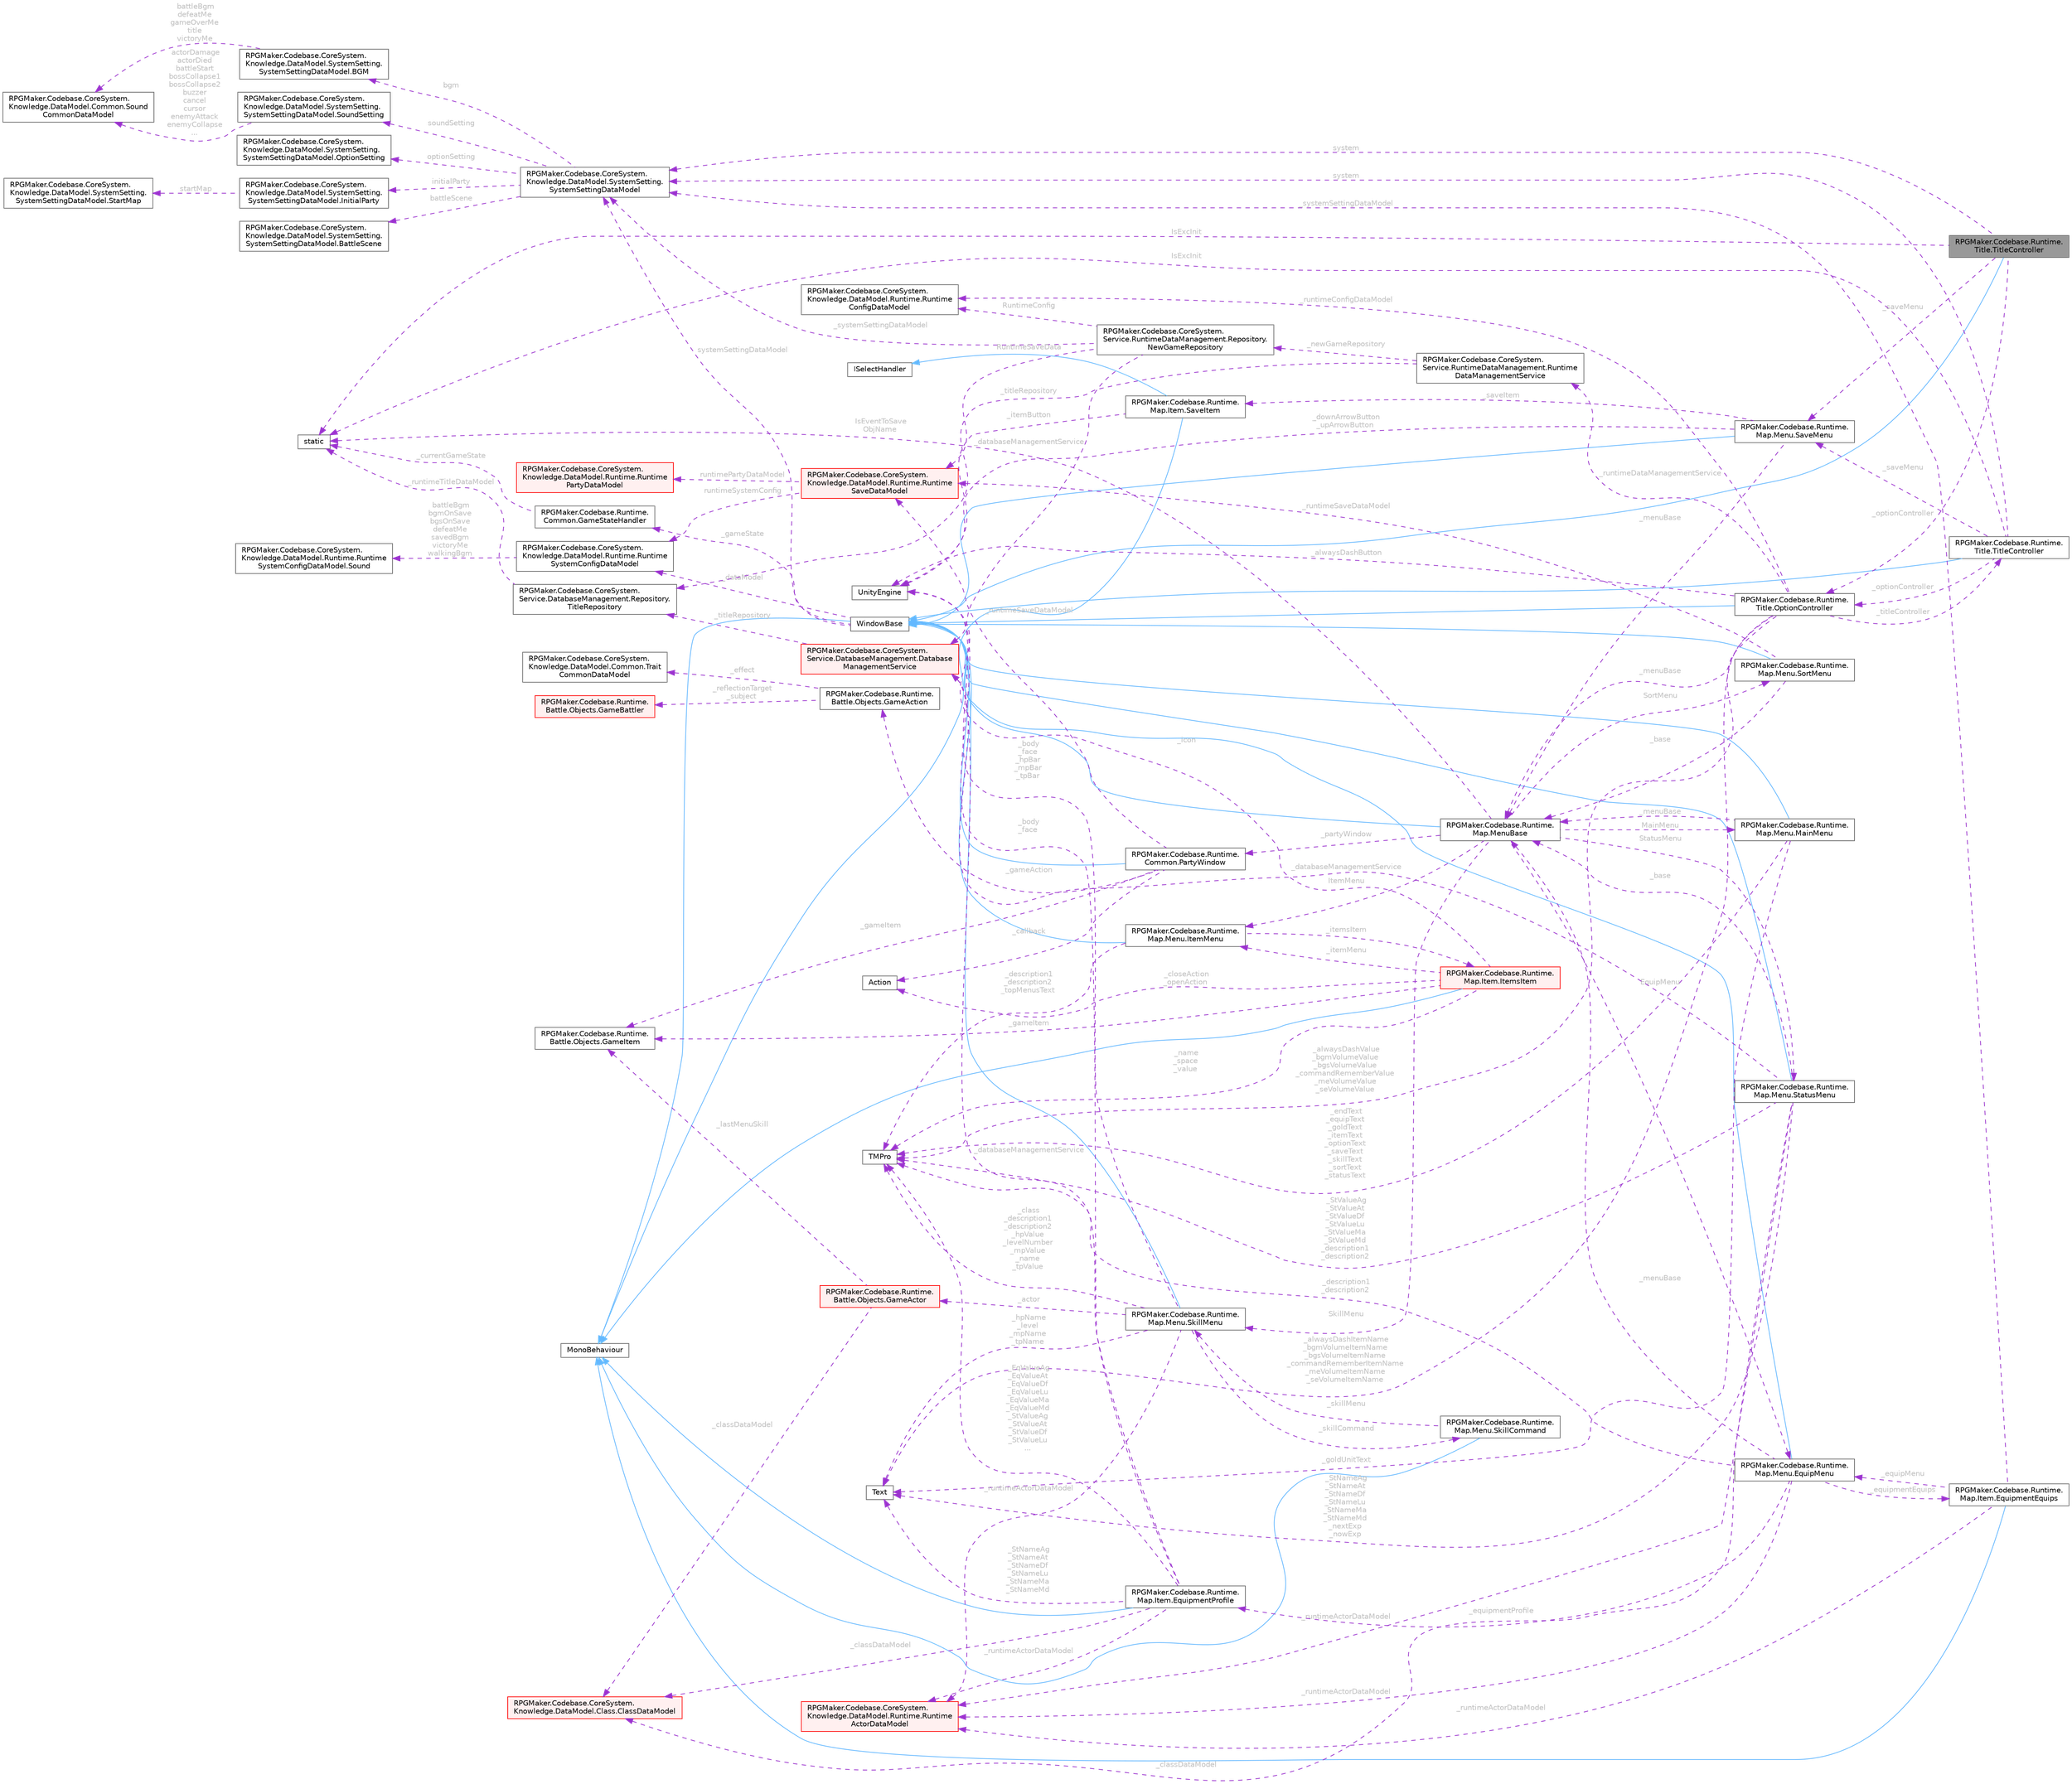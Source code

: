 digraph "RPGMaker.Codebase.Runtime.Title.TitleController"
{
 // LATEX_PDF_SIZE
  bgcolor="transparent";
  edge [fontname=Helvetica,fontsize=10,labelfontname=Helvetica,labelfontsize=10];
  node [fontname=Helvetica,fontsize=10,shape=box,height=0.2,width=0.4];
  rankdir="LR";
  Node1 [id="Node000001",label="RPGMaker.Codebase.Runtime.\lTitle.TitleController",height=0.2,width=0.4,color="gray40", fillcolor="grey60", style="filled", fontcolor="black",tooltip="タイトル・コントローラー"];
  Node2 -> Node1 [id="edge1_Node000001_Node000002",dir="back",color="steelblue1",style="solid",tooltip=" "];
  Node2 [id="Node000002",label="WindowBase",height=0.2,width=0.4,color="gray40", fillcolor="white", style="filled",URL="$d4/d52/class_r_p_g_maker_1_1_codebase_1_1_runtime_1_1_common_1_1_window_base.html",tooltip="ウィンドウ・ベース"];
  Node3 -> Node2 [id="edge2_Node000002_Node000003",dir="back",color="steelblue1",style="solid",tooltip=" "];
  Node3 [id="Node000003",label="MonoBehaviour",height=0.2,width=0.4,color="gray40", fillcolor="white", style="filled",tooltip=" "];
  Node4 -> Node2 [id="edge3_Node000002_Node000004",dir="back",color="darkorchid3",style="dashed",tooltip=" ",label=" _gameState",fontcolor="grey" ];
  Node4 [id="Node000004",label="RPGMaker.Codebase.Runtime.\lCommon.GameStateHandler",height=0.2,width=0.4,color="gray40", fillcolor="white", style="filled",URL="$de/d2c/class_r_p_g_maker_1_1_codebase_1_1_runtime_1_1_common_1_1_game_state_handler.html",tooltip="😁 ゲーム実行中の、ゲームの状態を保持するクラス"];
  Node5 -> Node4 [id="edge4_Node000004_Node000005",dir="back",color="darkorchid3",style="dashed",tooltip=" ",label=" _currentGameState",fontcolor="grey" ];
  Node5 [id="Node000005",label="static",height=0.2,width=0.4,color="gray40", fillcolor="white", style="filled",tooltip=" "];
  Node6 -> Node2 [id="edge5_Node000002_Node000006",dir="back",color="darkorchid3",style="dashed",tooltip=" ",label=" systemSettingDataModel",fontcolor="grey" ];
  Node6 [id="Node000006",label="RPGMaker.Codebase.CoreSystem.\lKnowledge.DataModel.SystemSetting.\lSystemSettingDataModel",height=0.2,width=0.4,color="gray40", fillcolor="white", style="filled",URL="$d0/dd2/class_r_p_g_maker_1_1_codebase_1_1_core_system_1_1_knowledge_1_1_data_model_1_1_system_setting_1_1_system_setting_data_model.html",tooltip="😁 システム設定データ・モデル"];
  Node7 -> Node6 [id="edge6_Node000006_Node000007",dir="back",color="darkorchid3",style="dashed",tooltip=" ",label=" battleScene",fontcolor="grey" ];
  Node7 [id="Node000007",label="RPGMaker.Codebase.CoreSystem.\lKnowledge.DataModel.SystemSetting.\lSystemSettingDataModel.BattleScene",height=0.2,width=0.4,color="gray40", fillcolor="white", style="filled",URL="$df/d0c/class_r_p_g_maker_1_1_codebase_1_1_core_system_1_1_knowledge_1_1_data_model_1_1_system_setting_17ce0ed53697912195b01e8a552e37932.html",tooltip="😁 戦闘シーン"];
  Node8 -> Node6 [id="edge7_Node000006_Node000008",dir="back",color="darkorchid3",style="dashed",tooltip=" ",label=" bgm",fontcolor="grey" ];
  Node8 [id="Node000008",label="RPGMaker.Codebase.CoreSystem.\lKnowledge.DataModel.SystemSetting.\lSystemSettingDataModel.BGM",height=0.2,width=0.4,color="gray40", fillcolor="white", style="filled",URL="$d8/d7d/class_r_p_g_maker_1_1_codebase_1_1_core_system_1_1_knowledge_1_1_data_model_1_1_system_setting_13c37c0ac7a3e126c1b06c1462a6db3a9.html",tooltip="😁 背景音楽"];
  Node9 -> Node8 [id="edge8_Node000008_Node000009",dir="back",color="darkorchid3",style="dashed",tooltip=" ",label=" battleBgm\ndefeatMe\ngameOverMe\ntitle\nvictoryMe",fontcolor="grey" ];
  Node9 [id="Node000009",label="RPGMaker.Codebase.CoreSystem.\lKnowledge.DataModel.Common.Sound\lCommonDataModel",height=0.2,width=0.4,color="gray40", fillcolor="white", style="filled",URL="$df/dcd/class_r_p_g_maker_1_1_codebase_1_1_core_system_1_1_knowledge_1_1_data_model_1_1_common_1_1_sound_common_data_model.html",tooltip="😁 音共通データ・モデル"];
  Node10 -> Node6 [id="edge9_Node000006_Node000010",dir="back",color="darkorchid3",style="dashed",tooltip=" ",label=" initialParty",fontcolor="grey" ];
  Node10 [id="Node000010",label="RPGMaker.Codebase.CoreSystem.\lKnowledge.DataModel.SystemSetting.\lSystemSettingDataModel.InitialParty",height=0.2,width=0.4,color="gray40", fillcolor="white", style="filled",URL="$dc/dfb/class_r_p_g_maker_1_1_codebase_1_1_core_system_1_1_knowledge_1_1_data_model_1_1_system_setting_1539107dbc80fc9072f4fd2f8782921fe.html",tooltip="😁 初期パーティー"];
  Node11 -> Node10 [id="edge10_Node000010_Node000011",dir="back",color="darkorchid3",style="dashed",tooltip=" ",label=" startMap",fontcolor="grey" ];
  Node11 [id="Node000011",label="RPGMaker.Codebase.CoreSystem.\lKnowledge.DataModel.SystemSetting.\lSystemSettingDataModel.StartMap",height=0.2,width=0.4,color="gray40", fillcolor="white", style="filled",URL="$dd/d74/class_r_p_g_maker_1_1_codebase_1_1_core_system_1_1_knowledge_1_1_data_model_1_1_system_setting_1783ee6b6efe4675c8c39db7c7a3a93f6.html",tooltip="😁 開始マップ"];
  Node12 -> Node6 [id="edge11_Node000006_Node000012",dir="back",color="darkorchid3",style="dashed",tooltip=" ",label=" optionSetting",fontcolor="grey" ];
  Node12 [id="Node000012",label="RPGMaker.Codebase.CoreSystem.\lKnowledge.DataModel.SystemSetting.\lSystemSettingDataModel.OptionSetting",height=0.2,width=0.4,color="gray40", fillcolor="white", style="filled",URL="$d8/d86/class_r_p_g_maker_1_1_codebase_1_1_core_system_1_1_knowledge_1_1_data_model_1_1_system_setting_10d0bcdd35160aa829ac5668189dd2dd2.html",tooltip="😁 オプション設定"];
  Node13 -> Node6 [id="edge12_Node000006_Node000013",dir="back",color="darkorchid3",style="dashed",tooltip=" ",label=" soundSetting",fontcolor="grey" ];
  Node13 [id="Node000013",label="RPGMaker.Codebase.CoreSystem.\lKnowledge.DataModel.SystemSetting.\lSystemSettingDataModel.SoundSetting",height=0.2,width=0.4,color="gray40", fillcolor="white", style="filled",URL="$d9/d59/class_r_p_g_maker_1_1_codebase_1_1_core_system_1_1_knowledge_1_1_data_model_1_1_system_setting_1fc90e68ad3a4642899cf508b2c75ae0f.html",tooltip="😁 音設定"];
  Node9 -> Node13 [id="edge13_Node000013_Node000009",dir="back",color="darkorchid3",style="dashed",tooltip=" ",label=" actorDamage\nactorDied\nbattleStart\nbossCollapse1\nbossCollapse2\nbuzzer\ncancel\ncursor\nenemyAttack\nenemyCollapse\n...",fontcolor="grey" ];
  Node14 -> Node2 [id="edge14_Node000002_Node000014",dir="back",color="darkorchid3",style="dashed",tooltip=" ",label=" _dataModel",fontcolor="grey" ];
  Node14 [id="Node000014",label="RPGMaker.Codebase.CoreSystem.\lKnowledge.DataModel.Runtime.Runtime\lSystemConfigDataModel",height=0.2,width=0.4,color="gray40", fillcolor="white", style="filled",URL="$dc/d28/class_r_p_g_maker_1_1_codebase_1_1_core_system_1_1_knowledge_1_1_data_model_1_1_runtime_1_1_runtime_system_config_data_model.html",tooltip="😁 実行時システム設定データ・モデル"];
  Node15 -> Node14 [id="edge15_Node000014_Node000015",dir="back",color="darkorchid3",style="dashed",tooltip=" ",label=" battleBgm\nbgmOnSave\nbgsOnSave\ndefeatMe\nsavedBgm\nvictoryMe\nwalkingBgm",fontcolor="grey" ];
  Node15 [id="Node000015",label="RPGMaker.Codebase.CoreSystem.\lKnowledge.DataModel.Runtime.Runtime\lSystemConfigDataModel.Sound",height=0.2,width=0.4,color="gray40", fillcolor="white", style="filled",URL="$de/d30/class_r_p_g_maker_1_1_codebase_1_1_core_system_1_1_knowledge_1_1_data_model_1_1_runtime_1_1_runtc183c944cc34eae5d27229c3eef23a60.html",tooltip="😁 音"];
  Node16 -> Node1 [id="edge16_Node000001_Node000016",dir="back",color="darkorchid3",style="dashed",tooltip=" ",label=" _optionController",fontcolor="grey" ];
  Node16 [id="Node000016",label="RPGMaker.Codebase.Runtime.\lTitle.OptionController",height=0.2,width=0.4,color="gray40", fillcolor="white", style="filled",URL="$d4/d14/class_r_p_g_maker_1_1_codebase_1_1_runtime_1_1_title_1_1_option_controller.html",tooltip="オプション・コントローラー"];
  Node2 -> Node16 [id="edge17_Node000016_Node000002",dir="back",color="steelblue1",style="solid",tooltip=" "];
  Node17 -> Node16 [id="edge18_Node000016_Node000017",dir="back",color="darkorchid3",style="dashed",tooltip=" ",label=" _alwaysDashButton",fontcolor="grey" ];
  Node17 [id="Node000017",label="UnityEngine",height=0.2,width=0.4,color="gray40", fillcolor="white", style="filled",tooltip=" "];
  Node18 -> Node16 [id="edge19_Node000016_Node000018",dir="back",color="darkorchid3",style="dashed",tooltip=" ",label=" _alwaysDashItemName\n_bgmVolumeItemName\n_bgsVolumeItemName\n_commandRememberItemName\n_meVolumeItemName\n_seVolumeItemName",fontcolor="grey" ];
  Node18 [id="Node000018",label="Text",height=0.2,width=0.4,color="gray40", fillcolor="white", style="filled",tooltip=" "];
  Node19 -> Node16 [id="edge20_Node000016_Node000019",dir="back",color="darkorchid3",style="dashed",tooltip=" ",label=" _alwaysDashValue\n_bgmVolumeValue\n_bgsVolumeValue\n_commandRememberValue\n_meVolumeValue\n_seVolumeValue",fontcolor="grey" ];
  Node19 [id="Node000019",label="TMPro",height=0.2,width=0.4,color="gray40", fillcolor="white", style="filled",tooltip=" "];
  Node20 -> Node16 [id="edge21_Node000016_Node000020",dir="back",color="darkorchid3",style="dashed",tooltip=" ",label=" _menuBase",fontcolor="grey" ];
  Node20 [id="Node000020",label="RPGMaker.Codebase.Runtime.\lMap.MenuBase",height=0.2,width=0.4,color="gray40", fillcolor="white", style="filled",URL="$d4/d87/class_r_p_g_maker_1_1_codebase_1_1_runtime_1_1_map_1_1_menu_base.html",tooltip="メニュー・ベース"];
  Node2 -> Node20 [id="edge22_Node000020_Node000002",dir="back",color="steelblue1",style="solid",tooltip=" "];
  Node5 -> Node20 [id="edge23_Node000020_Node000005",dir="back",color="darkorchid3",style="dashed",tooltip=" ",label=" IsEventToSave\nObjName",fontcolor="grey" ];
  Node21 -> Node20 [id="edge24_Node000020_Node000021",dir="back",color="darkorchid3",style="dashed",tooltip=" ",label=" _partyWindow",fontcolor="grey" ];
  Node21 [id="Node000021",label="RPGMaker.Codebase.Runtime.\lCommon.PartyWindow",height=0.2,width=0.4,color="gray40", fillcolor="white", style="filled",URL="$d6/d78/class_r_p_g_maker_1_1_codebase_1_1_runtime_1_1_common_1_1_party_window.html",tooltip="パーティー・ウィンドウ"];
  Node2 -> Node21 [id="edge25_Node000021_Node000002",dir="back",color="steelblue1",style="solid",tooltip=" "];
  Node22 -> Node21 [id="edge26_Node000021_Node000022",dir="back",color="darkorchid3",style="dashed",tooltip=" ",label=" _gameAction",fontcolor="grey" ];
  Node22 [id="Node000022",label="RPGMaker.Codebase.Runtime.\lBattle.Objects.GameAction",height=0.2,width=0.4,color="gray40", fillcolor="white", style="filled",URL="$db/d00/class_r_p_g_maker_1_1_codebase_1_1_runtime_1_1_battle_1_1_objects_1_1_game_action.html",tooltip="😁 攻撃や防御、スキル・アイテムの使用など、戦闘の行動を記述したクラス Game_Battler の _actions プロパティが持っていて、逆にこちらからは subject() メソッドで Game..."];
  Node23 -> Node22 [id="edge27_Node000022_Node000023",dir="back",color="darkorchid3",style="dashed",tooltip=" ",label=" _reflectionTarget\n_subject",fontcolor="grey" ];
  Node23 [id="Node000023",label="RPGMaker.Codebase.Runtime.\lBattle.Objects.GameBattler",height=0.2,width=0.4,color="red", fillcolor="#FFF0F0", style="filled",URL="$d6/de6/class_r_p_g_maker_1_1_codebase_1_1_runtime_1_1_battle_1_1_objects_1_1_game_battler.html",tooltip="😁 戦闘シーンでのアイコンやアニメーションを含む、バトラーの動作を制御する"];
  Node26 -> Node22 [id="edge28_Node000022_Node000026",dir="back",color="darkorchid3",style="dashed",tooltip=" ",label=" _effect",fontcolor="grey" ];
  Node26 [id="Node000026",label="RPGMaker.Codebase.CoreSystem.\lKnowledge.DataModel.Common.Trait\lCommonDataModel",height=0.2,width=0.4,color="gray40", fillcolor="white", style="filled",URL="$db/d29/class_r_p_g_maker_1_1_codebase_1_1_core_system_1_1_knowledge_1_1_data_model_1_1_common_1_1_trait_common_data_model.html",tooltip="😁 特徴共通データ・モデル"];
  Node27 -> Node21 [id="edge29_Node000021_Node000027",dir="back",color="darkorchid3",style="dashed",tooltip=" ",label=" _gameItem",fontcolor="grey" ];
  Node27 [id="Node000027",label="RPGMaker.Codebase.Runtime.\lBattle.Objects.GameItem",height=0.2,width=0.4,color="gray40", fillcolor="white", style="filled",URL="$df/d31/class_r_p_g_maker_1_1_codebase_1_1_runtime_1_1_battle_1_1_objects_1_1_game_item.html",tooltip="😁 アイテム全般とスキルをまとめて扱うクラス"];
  Node28 -> Node21 [id="edge30_Node000021_Node000028",dir="back",color="darkorchid3",style="dashed",tooltip=" ",label=" _runtimeSaveDataModel",fontcolor="grey" ];
  Node28 [id="Node000028",label="RPGMaker.Codebase.CoreSystem.\lKnowledge.DataModel.Runtime.Runtime\lSaveDataModel",height=0.2,width=0.4,color="red", fillcolor="#FFF0F0", style="filled",URL="$d9/d20/class_r_p_g_maker_1_1_codebase_1_1_core_system_1_1_knowledge_1_1_data_model_1_1_runtime_1_1_runtime_save_data_model.html",tooltip="😁 実行時セーブ・データ・モデル"];
  Node29 -> Node28 [id="edge31_Node000028_Node000029",dir="back",color="darkorchid3",style="dashed",tooltip=" ",label=" runtimePartyDataModel",fontcolor="grey" ];
  Node29 [id="Node000029",label="RPGMaker.Codebase.CoreSystem.\lKnowledge.DataModel.Runtime.Runtime\lPartyDataModel",height=0.2,width=0.4,color="red", fillcolor="#FFF0F0", style="filled",URL="$db/d70/class_r_p_g_maker_1_1_codebase_1_1_core_system_1_1_knowledge_1_1_data_model_1_1_runtime_1_1_runtime_party_data_model.html",tooltip="😁 実行時パーティー・データ・モデル"];
  Node14 -> Node28 [id="edge32_Node000028_Node000014",dir="back",color="darkorchid3",style="dashed",tooltip=" ",label=" runtimeSystemConfig",fontcolor="grey" ];
  Node40 -> Node21 [id="edge33_Node000021_Node000040",dir="back",color="darkorchid3",style="dashed",tooltip=" ",label=" _callback",fontcolor="grey" ];
  Node40 [id="Node000040",label="Action",height=0.2,width=0.4,color="gray40", fillcolor="white", style="filled",tooltip=" "];
  Node41 -> Node20 [id="edge34_Node000020_Node000041",dir="back",color="darkorchid3",style="dashed",tooltip=" ",label=" EquipMenu",fontcolor="grey" ];
  Node41 [id="Node000041",label="RPGMaker.Codebase.Runtime.\lMap.Menu.EquipMenu",height=0.2,width=0.4,color="gray40", fillcolor="white", style="filled",URL="$db/d72/class_r_p_g_maker_1_1_codebase_1_1_runtime_1_1_map_1_1_menu_1_1_equip_menu.html",tooltip="装備メニュー"];
  Node2 -> Node41 [id="edge35_Node000041_Node000002",dir="back",color="steelblue1",style="solid",tooltip=" "];
  Node19 -> Node41 [id="edge36_Node000041_Node000019",dir="back",color="darkorchid3",style="dashed",tooltip=" ",label=" _description1\n_description2",fontcolor="grey" ];
  Node42 -> Node41 [id="edge37_Node000041_Node000042",dir="back",color="darkorchid3",style="dashed",tooltip=" ",label=" _equipmentEquips",fontcolor="grey" ];
  Node42 [id="Node000042",label="RPGMaker.Codebase.Runtime.\lMap.Item.EquipmentEquips",height=0.2,width=0.4,color="gray40", fillcolor="white", style="filled",URL="$d3/ddf/class_r_p_g_maker_1_1_codebase_1_1_runtime_1_1_map_1_1_item_1_1_equipment_equips.html",tooltip="装備品装備"];
  Node3 -> Node42 [id="edge38_Node000042_Node000003",dir="back",color="steelblue1",style="solid",tooltip=" "];
  Node41 -> Node42 [id="edge39_Node000042_Node000041",dir="back",color="darkorchid3",style="dashed",tooltip=" ",label=" _equipMenu",fontcolor="grey" ];
  Node43 -> Node42 [id="edge40_Node000042_Node000043",dir="back",color="darkorchid3",style="dashed",tooltip=" ",label=" _runtimeActorDataModel",fontcolor="grey" ];
  Node43 [id="Node000043",label="RPGMaker.Codebase.CoreSystem.\lKnowledge.DataModel.Runtime.Runtime\lActorDataModel",height=0.2,width=0.4,color="red", fillcolor="#FFF0F0", style="filled",URL="$de/d8f/class_r_p_g_maker_1_1_codebase_1_1_core_system_1_1_knowledge_1_1_data_model_1_1_runtime_1_1_runtime_actor_data_model.html",tooltip="😁 実行時アクター・データ・モデル"];
  Node6 -> Node42 [id="edge41_Node000042_Node000006",dir="back",color="darkorchid3",style="dashed",tooltip=" ",label=" _systemSettingDataModel",fontcolor="grey" ];
  Node47 -> Node41 [id="edge42_Node000041_Node000047",dir="back",color="darkorchid3",style="dashed",tooltip=" ",label=" _equipmentProfile",fontcolor="grey" ];
  Node47 [id="Node000047",label="RPGMaker.Codebase.Runtime.\lMap.Item.EquipmentProfile",height=0.2,width=0.4,color="gray40", fillcolor="white", style="filled",URL="$db/d19/class_r_p_g_maker_1_1_codebase_1_1_runtime_1_1_map_1_1_item_1_1_equipment_profile.html",tooltip="装備品プロフィール"];
  Node3 -> Node47 [id="edge43_Node000047_Node000003",dir="back",color="steelblue1",style="solid",tooltip=" "];
  Node17 -> Node47 [id="edge44_Node000047_Node000017",dir="back",color="darkorchid3",style="dashed",tooltip=" ",label=" _body\n_face",fontcolor="grey" ];
  Node48 -> Node47 [id="edge45_Node000047_Node000048",dir="back",color="darkorchid3",style="dashed",tooltip=" ",label=" _classDataModel",fontcolor="grey" ];
  Node48 [id="Node000048",label="RPGMaker.Codebase.CoreSystem.\lKnowledge.DataModel.Class.ClassDataModel",height=0.2,width=0.4,color="red", fillcolor="#FFF0F0", style="filled",URL="$df/d3c/class_r_p_g_maker_1_1_codebase_1_1_core_system_1_1_knowledge_1_1_data_model_1_1_class_1_1_class_data_model.html",tooltip="😁 クラス・データ・モデル"];
  Node60 -> Node47 [id="edge46_Node000047_Node000060",dir="back",color="darkorchid3",style="dashed",tooltip=" ",label=" _databaseManagementService",fontcolor="grey" ];
  Node60 [id="Node000060",label="RPGMaker.Codebase.CoreSystem.\lService.DatabaseManagement.Database\lManagementService",height=0.2,width=0.4,color="red", fillcolor="#FFF0F0", style="filled",URL="$db/db0/class_r_p_g_maker_1_1_codebase_1_1_core_system_1_1_service_1_1_database_management_1_1_database_management_service.html",tooltip="😁 データベース管理サービス"];
  Node86 -> Node60 [id="edge47_Node000060_Node000086",dir="back",color="darkorchid3",style="dashed",tooltip=" ",label=" _titleRepository",fontcolor="grey" ];
  Node86 [id="Node000086",label="RPGMaker.Codebase.CoreSystem.\lService.DatabaseManagement.Repository.\lTitleRepository",height=0.2,width=0.4,color="gray40", fillcolor="white", style="filled",URL="$d6/d61/class_r_p_g_maker_1_1_codebase_1_1_core_system_1_1_service_1_1_database_management_1_1_repository_1_1_title_repository.html",tooltip="😁 タイトル置き場"];
  Node5 -> Node86 [id="edge48_Node000086_Node000005",dir="back",color="darkorchid3",style="dashed",tooltip=" ",label=" _runtimeTitleDataModel",fontcolor="grey" ];
  Node19 -> Node47 [id="edge49_Node000047_Node000019",dir="back",color="darkorchid3",style="dashed",tooltip=" ",label=" _EqValueAg\n_EqValueAt\n_EqValueDf\n_EqValueLu\n_EqValueMa\n_EqValueMd\n_StValueAg\n_StValueAt\n_StValueDf\n_StValueLu\n...",fontcolor="grey" ];
  Node43 -> Node47 [id="edge50_Node000047_Node000043",dir="back",color="darkorchid3",style="dashed",tooltip=" ",label=" _runtimeActorDataModel",fontcolor="grey" ];
  Node18 -> Node47 [id="edge51_Node000047_Node000018",dir="back",color="darkorchid3",style="dashed",tooltip=" ",label=" _StNameAg\n_StNameAt\n_StNameDf\n_StNameLu\n_StNameMa\n_StNameMd",fontcolor="grey" ];
  Node20 -> Node41 [id="edge52_Node000041_Node000020",dir="back",color="darkorchid3",style="dashed",tooltip=" ",label=" _menuBase",fontcolor="grey" ];
  Node43 -> Node41 [id="edge53_Node000041_Node000043",dir="back",color="darkorchid3",style="dashed",tooltip=" ",label=" _runtimeActorDataModel",fontcolor="grey" ];
  Node95 -> Node20 [id="edge54_Node000020_Node000095",dir="back",color="darkorchid3",style="dashed",tooltip=" ",label=" ItemMenu",fontcolor="grey" ];
  Node95 [id="Node000095",label="RPGMaker.Codebase.Runtime.\lMap.Menu.ItemMenu",height=0.2,width=0.4,color="gray40", fillcolor="white", style="filled",URL="$d3/d77/class_r_p_g_maker_1_1_codebase_1_1_runtime_1_1_map_1_1_menu_1_1_item_menu.html",tooltip="アイテム・メニュー"];
  Node2 -> Node95 [id="edge55_Node000095_Node000002",dir="back",color="steelblue1",style="solid",tooltip=" "];
  Node19 -> Node95 [id="edge56_Node000095_Node000019",dir="back",color="darkorchid3",style="dashed",tooltip=" ",label=" _description1\n_description2\n_topMenusText",fontcolor="grey" ];
  Node96 -> Node95 [id="edge57_Node000095_Node000096",dir="back",color="darkorchid3",style="dashed",tooltip=" ",label=" _itemsItem",fontcolor="grey" ];
  Node96 [id="Node000096",label="RPGMaker.Codebase.Runtime.\lMap.Item.ItemsItem",height=0.2,width=0.4,color="red", fillcolor="#FFF0F0", style="filled",URL="$d5/d49/class_r_p_g_maker_1_1_codebase_1_1_runtime_1_1_map_1_1_item_1_1_items_item.html",tooltip="アイテムのアイテム"];
  Node3 -> Node96 [id="edge58_Node000096_Node000003",dir="back",color="steelblue1",style="solid",tooltip=" "];
  Node27 -> Node96 [id="edge59_Node000096_Node000027",dir="back",color="darkorchid3",style="dashed",tooltip=" ",label=" _gameItem",fontcolor="grey" ];
  Node17 -> Node96 [id="edge60_Node000096_Node000017",dir="back",color="darkorchid3",style="dashed",tooltip=" ",label=" _icon",fontcolor="grey" ];
  Node95 -> Node96 [id="edge61_Node000096_Node000095",dir="back",color="darkorchid3",style="dashed",tooltip=" ",label=" _itemMenu",fontcolor="grey" ];
  Node19 -> Node96 [id="edge62_Node000096_Node000019",dir="back",color="darkorchid3",style="dashed",tooltip=" ",label=" _name\n_space\n_value",fontcolor="grey" ];
  Node40 -> Node96 [id="edge63_Node000096_Node000040",dir="back",color="darkorchid3",style="dashed",tooltip=" ",label=" _closeAction\n_openAction",fontcolor="grey" ];
  Node111 -> Node20 [id="edge64_Node000020_Node000111",dir="back",color="darkorchid3",style="dashed",tooltip=" ",label=" MainMenu",fontcolor="grey" ];
  Node111 [id="Node000111",label="RPGMaker.Codebase.Runtime.\lMap.Menu.MainMenu",height=0.2,width=0.4,color="gray40", fillcolor="white", style="filled",URL="$d7/d96/class_r_p_g_maker_1_1_codebase_1_1_runtime_1_1_map_1_1_menu_1_1_main_menu.html",tooltip="メイン・メニュー"];
  Node2 -> Node111 [id="edge65_Node000111_Node000002",dir="back",color="steelblue1",style="solid",tooltip=" "];
  Node19 -> Node111 [id="edge66_Node000111_Node000019",dir="back",color="darkorchid3",style="dashed",tooltip=" ",label=" _endText\n_equipText\n_goldText\n_itemText\n_optionText\n_saveText\n_skillText\n_sortText\n_statusText",fontcolor="grey" ];
  Node18 -> Node111 [id="edge67_Node000111_Node000018",dir="back",color="darkorchid3",style="dashed",tooltip=" ",label=" _goldUnitText",fontcolor="grey" ];
  Node20 -> Node111 [id="edge68_Node000111_Node000020",dir="back",color="darkorchid3",style="dashed",tooltip=" ",label=" _menuBase",fontcolor="grey" ];
  Node112 -> Node20 [id="edge69_Node000020_Node000112",dir="back",color="darkorchid3",style="dashed",tooltip=" ",label=" SkillMenu",fontcolor="grey" ];
  Node112 [id="Node000112",label="RPGMaker.Codebase.Runtime.\lMap.Menu.SkillMenu",height=0.2,width=0.4,color="gray40", fillcolor="white", style="filled",URL="$db/d40/class_r_p_g_maker_1_1_codebase_1_1_runtime_1_1_map_1_1_menu_1_1_skill_menu.html",tooltip="スキル・メニュー"];
  Node2 -> Node112 [id="edge70_Node000112_Node000002",dir="back",color="steelblue1",style="solid",tooltip=" "];
  Node19 -> Node112 [id="edge71_Node000112_Node000019",dir="back",color="darkorchid3",style="dashed",tooltip=" ",label=" _class\n_description1\n_description2\n_hpValue\n_levelNumber\n_mpValue\n_name\n_tpValue",fontcolor="grey" ];
  Node17 -> Node112 [id="edge72_Node000112_Node000017",dir="back",color="darkorchid3",style="dashed",tooltip=" ",label=" _body\n_face\n_hpBar\n_mpBar\n_tpBar",fontcolor="grey" ];
  Node18 -> Node112 [id="edge73_Node000112_Node000018",dir="back",color="darkorchid3",style="dashed",tooltip=" ",label=" _hpName\n_level\n_mpName\n_tpName",fontcolor="grey" ];
  Node43 -> Node112 [id="edge74_Node000112_Node000043",dir="back",color="darkorchid3",style="dashed",tooltip=" ",label=" _runtimeActorDataModel",fontcolor="grey" ];
  Node113 -> Node112 [id="edge75_Node000112_Node000113",dir="back",color="darkorchid3",style="dashed",tooltip=" ",label=" _skillCommand",fontcolor="grey" ];
  Node113 [id="Node000113",label="RPGMaker.Codebase.Runtime.\lMap.Menu.SkillCommand",height=0.2,width=0.4,color="gray40", fillcolor="white", style="filled",URL="$dd/d31/class_r_p_g_maker_1_1_codebase_1_1_runtime_1_1_map_1_1_menu_1_1_skill_command.html",tooltip="スキル・コマンド"];
  Node3 -> Node113 [id="edge76_Node000113_Node000003",dir="back",color="steelblue1",style="solid",tooltip=" "];
  Node112 -> Node113 [id="edge77_Node000113_Node000112",dir="back",color="darkorchid3",style="dashed",tooltip=" ",label=" _skillMenu",fontcolor="grey" ];
  Node114 -> Node112 [id="edge78_Node000112_Node000114",dir="back",color="darkorchid3",style="dashed",tooltip=" ",label=" _actor",fontcolor="grey" ];
  Node114 [id="Node000114",label="RPGMaker.Codebase.Runtime.\lBattle.Objects.GameActor",height=0.2,width=0.4,color="red", fillcolor="#FFF0F0", style="filled",URL="$db/dfc/class_r_p_g_maker_1_1_codebase_1_1_runtime_1_1_battle_1_1_objects_1_1_game_actor.html",tooltip="😁 アクターのパラメータの取得、画像の設定、戦闘の処理とサイドビュー時の画像処理を行うクラス"];
  Node48 -> Node114 [id="edge79_Node000114_Node000048",dir="back",color="darkorchid3",style="dashed",tooltip=" ",label=" _classDataModel",fontcolor="grey" ];
  Node27 -> Node114 [id="edge80_Node000114_Node000027",dir="back",color="darkorchid3",style="dashed",tooltip=" ",label=" _lastMenuSkill",fontcolor="grey" ];
  Node116 -> Node20 [id="edge81_Node000020_Node000116",dir="back",color="darkorchid3",style="dashed",tooltip=" ",label=" SortMenu",fontcolor="grey" ];
  Node116 [id="Node000116",label="RPGMaker.Codebase.Runtime.\lMap.Menu.SortMenu",height=0.2,width=0.4,color="gray40", fillcolor="white", style="filled",URL="$d0/d73/class_r_p_g_maker_1_1_codebase_1_1_runtime_1_1_map_1_1_menu_1_1_sort_menu.html",tooltip="ソート・メニュー"];
  Node2 -> Node116 [id="edge82_Node000116_Node000002",dir="back",color="steelblue1",style="solid",tooltip=" "];
  Node20 -> Node116 [id="edge83_Node000116_Node000020",dir="back",color="darkorchid3",style="dashed",tooltip=" ",label=" _base",fontcolor="grey" ];
  Node28 -> Node116 [id="edge84_Node000116_Node000028",dir="back",color="darkorchid3",style="dashed",tooltip=" ",label=" _runtimeSaveDataModel",fontcolor="grey" ];
  Node117 -> Node20 [id="edge85_Node000020_Node000117",dir="back",color="darkorchid3",style="dashed",tooltip=" ",label=" StatusMenu",fontcolor="grey" ];
  Node117 [id="Node000117",label="RPGMaker.Codebase.Runtime.\lMap.Menu.StatusMenu",height=0.2,width=0.4,color="gray40", fillcolor="white", style="filled",URL="$d9/d44/class_r_p_g_maker_1_1_codebase_1_1_runtime_1_1_map_1_1_menu_1_1_status_menu.html",tooltip="ステータス・メニュー"];
  Node2 -> Node117 [id="edge86_Node000117_Node000002",dir="back",color="steelblue1",style="solid",tooltip=" "];
  Node18 -> Node117 [id="edge87_Node000117_Node000018",dir="back",color="darkorchid3",style="dashed",tooltip=" ",label=" _StNameAg\n_StNameAt\n_StNameDf\n_StNameLu\n_StNameMa\n_StNameMd\n_nextExp\n_nowExp",fontcolor="grey" ];
  Node19 -> Node117 [id="edge88_Node000117_Node000019",dir="back",color="darkorchid3",style="dashed",tooltip=" ",label=" _StValueAg\n_StValueAt\n_StValueDf\n_StValueLu\n_StValueMa\n_StValueMd\n_description1\n_description2",fontcolor="grey" ];
  Node20 -> Node117 [id="edge89_Node000117_Node000020",dir="back",color="darkorchid3",style="dashed",tooltip=" ",label=" _base",fontcolor="grey" ];
  Node48 -> Node117 [id="edge90_Node000117_Node000048",dir="back",color="darkorchid3",style="dashed",tooltip=" ",label=" _classDataModel",fontcolor="grey" ];
  Node60 -> Node117 [id="edge91_Node000117_Node000060",dir="back",color="darkorchid3",style="dashed",tooltip=" ",label=" _databaseManagementService",fontcolor="grey" ];
  Node43 -> Node117 [id="edge92_Node000117_Node000043",dir="back",color="darkorchid3",style="dashed",tooltip=" ",label=" _runtimeActorDataModel",fontcolor="grey" ];
  Node118 -> Node16 [id="edge93_Node000016_Node000118",dir="back",color="darkorchid3",style="dashed",tooltip=" ",label=" _runtimeConfigDataModel",fontcolor="grey" ];
  Node118 [id="Node000118",label="RPGMaker.Codebase.CoreSystem.\lKnowledge.DataModel.Runtime.Runtime\lConfigDataModel",height=0.2,width=0.4,color="gray40", fillcolor="white", style="filled",URL="$d5/d31/class_r_p_g_maker_1_1_codebase_1_1_core_system_1_1_knowledge_1_1_data_model_1_1_runtime_1_1_runtime_config_data_model.html",tooltip="😁 実行時設定データ・モデル"];
  Node119 -> Node16 [id="edge94_Node000016_Node000119",dir="back",color="darkorchid3",style="dashed",tooltip=" ",label=" _runtimeDataManagementService",fontcolor="grey" ];
  Node119 [id="Node000119",label="RPGMaker.Codebase.CoreSystem.\lService.RuntimeDataManagement.Runtime\lDataManagementService",height=0.2,width=0.4,color="gray40", fillcolor="white", style="filled",URL="$db/d7b/class_r_p_g_maker_1_1_codebase_1_1_core_system_1_1_service_1_1_runtime_data_management_1_1_runtime_data_management_service.html",tooltip="😁 実行時データ管理サービス"];
  Node120 -> Node119 [id="edge95_Node000119_Node000120",dir="back",color="darkorchid3",style="dashed",tooltip=" ",label=" _newGameRepository",fontcolor="grey" ];
  Node120 [id="Node000120",label="RPGMaker.Codebase.CoreSystem.\lService.RuntimeDataManagement.Repository.\lNewGameRepository",height=0.2,width=0.4,color="gray40", fillcolor="white", style="filled",URL="$d5/d7b/class_r_p_g_maker_1_1_codebase_1_1_core_system_1_1_service_1_1_runtime_data_management_1_1_repository_1_1_new_game_repository.html",tooltip="😁 新ゲーム置き場"];
  Node60 -> Node120 [id="edge96_Node000120_Node000060",dir="back",color="darkorchid3",style="dashed",tooltip=" ",label=" _databaseManagementService",fontcolor="grey" ];
  Node6 -> Node120 [id="edge97_Node000120_Node000006",dir="back",color="darkorchid3",style="dashed",tooltip=" ",label=" _systemSettingDataModel",fontcolor="grey" ];
  Node118 -> Node120 [id="edge98_Node000120_Node000118",dir="back",color="darkorchid3",style="dashed",tooltip=" ",label=" RuntimeConfig",fontcolor="grey" ];
  Node28 -> Node120 [id="edge99_Node000120_Node000028",dir="back",color="darkorchid3",style="dashed",tooltip=" ",label=" RuntimeSaveData",fontcolor="grey" ];
  Node86 -> Node119 [id="edge100_Node000119_Node000086",dir="back",color="darkorchid3",style="dashed",tooltip=" ",label=" _titleRepository",fontcolor="grey" ];
  Node121 -> Node16 [id="edge101_Node000016_Node000121",dir="back",color="darkorchid3",style="dashed",tooltip=" ",label=" _titleController",fontcolor="grey" ];
  Node121 [id="Node000121",label="RPGMaker.Codebase.Runtime.\lTitle.TitleController",height=0.2,width=0.4,color="gray40", fillcolor="white", style="filled",URL="$df/d94/class_r_p_g_maker_1_1_codebase_1_1_runtime_1_1_title_1_1_title_controller.html",tooltip="タイトル・コントローラー"];
  Node2 -> Node121 [id="edge102_Node000121_Node000002",dir="back",color="steelblue1",style="solid",tooltip=" "];
  Node16 -> Node121 [id="edge103_Node000121_Node000016",dir="back",color="darkorchid3",style="dashed",tooltip=" ",label=" _optionController",fontcolor="grey" ];
  Node122 -> Node121 [id="edge104_Node000121_Node000122",dir="back",color="darkorchid3",style="dashed",tooltip=" ",label=" _saveMenu",fontcolor="grey" ];
  Node122 [id="Node000122",label="RPGMaker.Codebase.Runtime.\lMap.Menu.SaveMenu",height=0.2,width=0.4,color="gray40", fillcolor="white", style="filled",URL="$dc/dd1/class_r_p_g_maker_1_1_codebase_1_1_runtime_1_1_map_1_1_menu_1_1_save_menu.html",tooltip="タイトル画面またはゲームのメインメニューから開くセーブロード画面"];
  Node2 -> Node122 [id="edge105_Node000122_Node000002",dir="back",color="steelblue1",style="solid",tooltip=" "];
  Node17 -> Node122 [id="edge106_Node000122_Node000017",dir="back",color="darkorchid3",style="dashed",tooltip=" ",label=" _downArrowButton\n_upArrowButton",fontcolor="grey" ];
  Node20 -> Node122 [id="edge107_Node000122_Node000020",dir="back",color="darkorchid3",style="dashed",tooltip=" ",label=" _menuBase",fontcolor="grey" ];
  Node123 -> Node122 [id="edge108_Node000122_Node000123",dir="back",color="darkorchid3",style="dashed",tooltip=" ",label=" _saveItem",fontcolor="grey" ];
  Node123 [id="Node000123",label="RPGMaker.Codebase.Runtime.\lMap.Item.SaveItem",height=0.2,width=0.4,color="gray40", fillcolor="white", style="filled",URL="$d9/dcb/class_r_p_g_maker_1_1_codebase_1_1_runtime_1_1_map_1_1_item_1_1_save_item.html",tooltip="セーブデータ一覧の各項目を制御するコンポーネント"];
  Node3 -> Node123 [id="edge109_Node000123_Node000003",dir="back",color="steelblue1",style="solid",tooltip=" "];
  Node124 -> Node123 [id="edge110_Node000123_Node000124",dir="back",color="steelblue1",style="solid",tooltip=" "];
  Node124 [id="Node000124",label="ISelectHandler",height=0.2,width=0.4,color="gray40", fillcolor="white", style="filled",tooltip=" "];
  Node17 -> Node123 [id="edge111_Node000123_Node000017",dir="back",color="darkorchid3",style="dashed",tooltip=" ",label=" _itemButton",fontcolor="grey" ];
  Node6 -> Node121 [id="edge112_Node000121_Node000006",dir="back",color="darkorchid3",style="dashed",tooltip=" ",label=" system",fontcolor="grey" ];
  Node5 -> Node121 [id="edge113_Node000121_Node000005",dir="back",color="darkorchid3",style="dashed",tooltip=" ",label=" IsExcInit",fontcolor="grey" ];
  Node122 -> Node1 [id="edge114_Node000001_Node000122",dir="back",color="darkorchid3",style="dashed",tooltip=" ",label=" _saveMenu",fontcolor="grey" ];
  Node6 -> Node1 [id="edge115_Node000001_Node000006",dir="back",color="darkorchid3",style="dashed",tooltip=" ",label=" system",fontcolor="grey" ];
  Node5 -> Node1 [id="edge116_Node000001_Node000005",dir="back",color="darkorchid3",style="dashed",tooltip=" ",label=" IsExcInit",fontcolor="grey" ];
}
